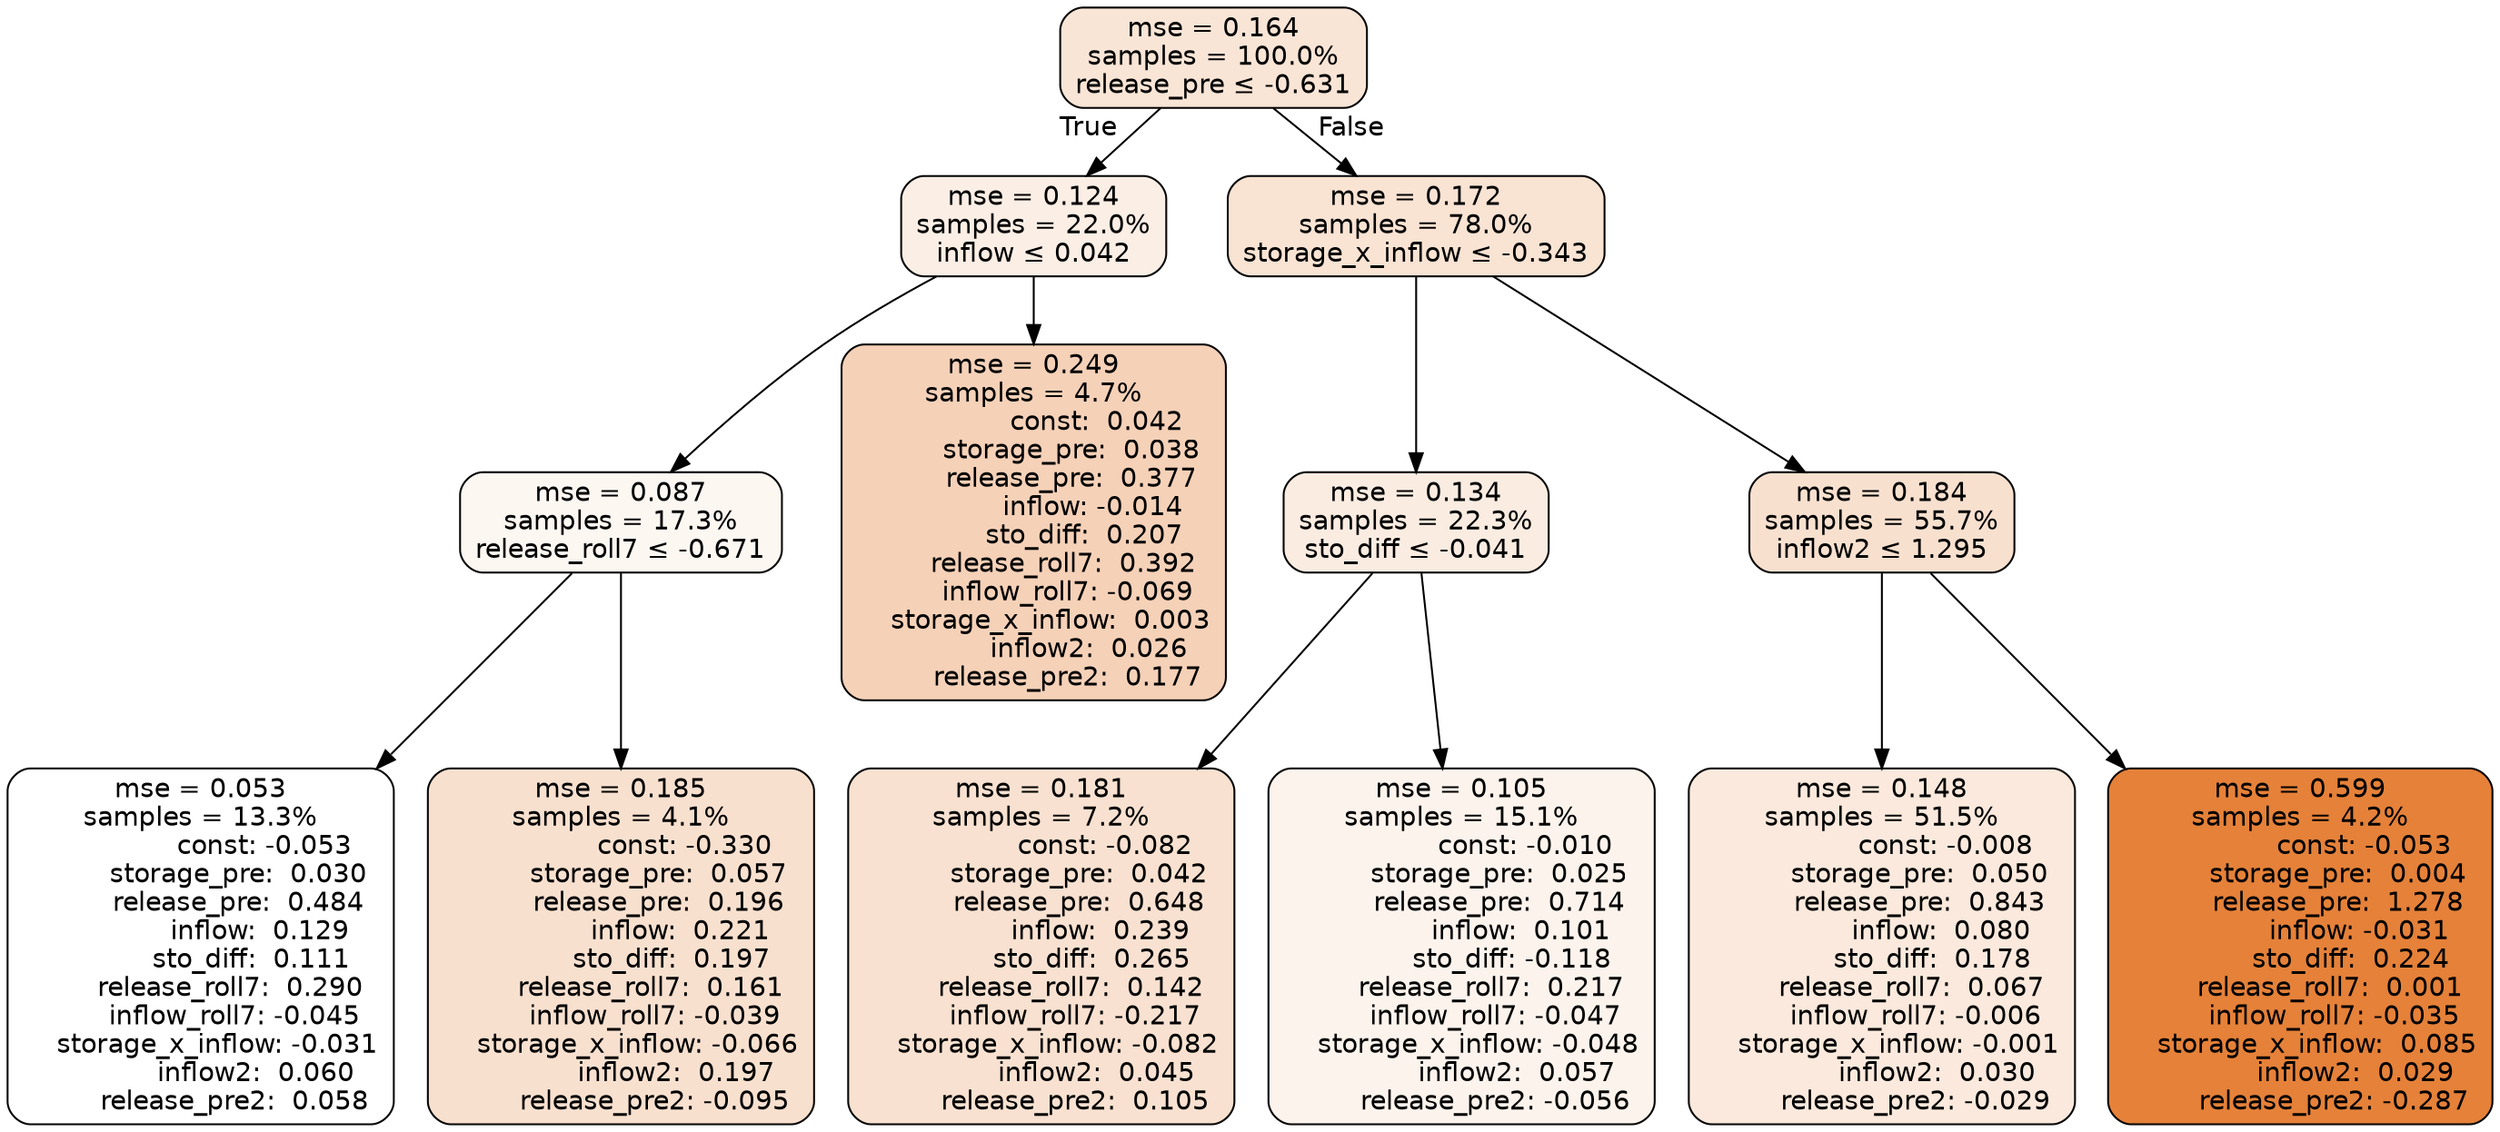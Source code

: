 digraph tree {
bgcolor="transparent"
node [shape=rectangle, style="filled, rounded", color="black", fontname=helvetica] ;
edge [fontname=helvetica] ;
	"0" [label="mse = 0.164
samples = 100.0%
release_pre &le; -0.631", fillcolor="#f9e5d6"]
	"1" [label="mse = 0.124
samples = 22.0%
inflow &le; 0.042", fillcolor="#fbeee5"]
	"2" [label="mse = 0.087
samples = 17.3%
release_roll7 &le; -0.671", fillcolor="#fdf7f2"]
	"3" [label="mse = 0.053
samples = 13.3%
               const: -0.053
         storage_pre:  0.030
         release_pre:  0.484
              inflow:  0.129
            sto_diff:  0.111
       release_roll7:  0.290
        inflow_roll7: -0.045
    storage_x_inflow: -0.031
             inflow2:  0.060
        release_pre2:  0.058", fillcolor="#ffffff"]
	"4" [label="mse = 0.185
samples = 4.1%
               const: -0.330
         storage_pre:  0.057
         release_pre:  0.196
              inflow:  0.221
            sto_diff:  0.197
       release_roll7:  0.161
        inflow_roll7: -0.039
    storage_x_inflow: -0.066
             inflow2:  0.197
        release_pre2: -0.095", fillcolor="#f8e0cf"]
	"5" [label="mse = 0.249
samples = 4.7%
               const:  0.042
         storage_pre:  0.038
         release_pre:  0.377
              inflow: -0.014
            sto_diff:  0.207
       release_roll7:  0.392
        inflow_roll7: -0.069
    storage_x_inflow:  0.003
             inflow2:  0.026
        release_pre2:  0.177", fillcolor="#f5d1b8"]
	"6" [label="mse = 0.172
samples = 78.0%
storage_x_inflow &le; -0.343", fillcolor="#f9e3d3"]
	"7" [label="mse = 0.134
samples = 22.3%
sto_diff &le; -0.041", fillcolor="#fbece1"]
	"8" [label="mse = 0.181
samples = 7.2%
               const: -0.082
         storage_pre:  0.042
         release_pre:  0.648
              inflow:  0.239
            sto_diff:  0.265
       release_roll7:  0.142
        inflow_roll7: -0.217
    storage_x_inflow: -0.082
             inflow2:  0.045
        release_pre2:  0.105", fillcolor="#f8e1d0"]
	"9" [label="mse = 0.105
samples = 15.1%
               const: -0.010
         storage_pre:  0.025
         release_pre:  0.714
              inflow:  0.101
            sto_diff: -0.118
       release_roll7:  0.217
        inflow_roll7: -0.047
    storage_x_inflow: -0.048
             inflow2:  0.057
        release_pre2: -0.056", fillcolor="#fcf3ec"]
	"10" [label="mse = 0.184
samples = 55.7%
inflow2 &le; 1.295", fillcolor="#f8e0cf"]
	"11" [label="mse = 0.148
samples = 51.5%
               const: -0.008
         storage_pre:  0.050
         release_pre:  0.843
              inflow:  0.080
            sto_diff:  0.178
       release_roll7:  0.067
        inflow_roll7: -0.006
    storage_x_inflow: -0.001
             inflow2:  0.030
        release_pre2: -0.029", fillcolor="#fae9dc"]
	"12" [label="mse = 0.599
samples = 4.2%
               const: -0.053
         storage_pre:  0.004
         release_pre:  1.278
              inflow: -0.031
            sto_diff:  0.224
       release_roll7:  0.001
        inflow_roll7: -0.035
    storage_x_inflow:  0.085
             inflow2:  0.029
        release_pre2: -0.287", fillcolor="#e58139"]

	"0" -> "1" [labeldistance=2.5, labelangle=45, headlabel="True"]
	"1" -> "2"
	"2" -> "3"
	"2" -> "4"
	"1" -> "5"
	"0" -> "6" [labeldistance=2.5, labelangle=-45, headlabel="False"]
	"6" -> "7"
	"7" -> "8"
	"7" -> "9"
	"6" -> "10"
	"10" -> "11"
	"10" -> "12"
}
